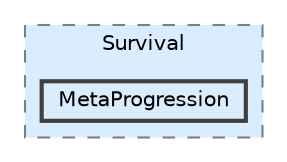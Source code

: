 digraph "Q:/IdleWave/Projet/Assets/Scripts/RogueGenesia/Survival/MetaProgression"
{
 // LATEX_PDF_SIZE
  bgcolor="transparent";
  edge [fontname=Helvetica,fontsize=10,labelfontname=Helvetica,labelfontsize=10];
  node [fontname=Helvetica,fontsize=10,shape=box,height=0.2,width=0.4];
  compound=true
  subgraph clusterdir_2d909ba704f47538bf61aa9015000ce8 {
    graph [ bgcolor="#daedff", pencolor="grey50", label="Survival", fontname=Helvetica,fontsize=10 style="filled,dashed", URL="dir_2d909ba704f47538bf61aa9015000ce8.html",tooltip=""]
  dir_0633963cce603339003f3e3e3e15d21e [label="MetaProgression", fillcolor="#daedff", color="grey25", style="filled,bold", URL="dir_0633963cce603339003f3e3e3e15d21e.html",tooltip=""];
  }
}
